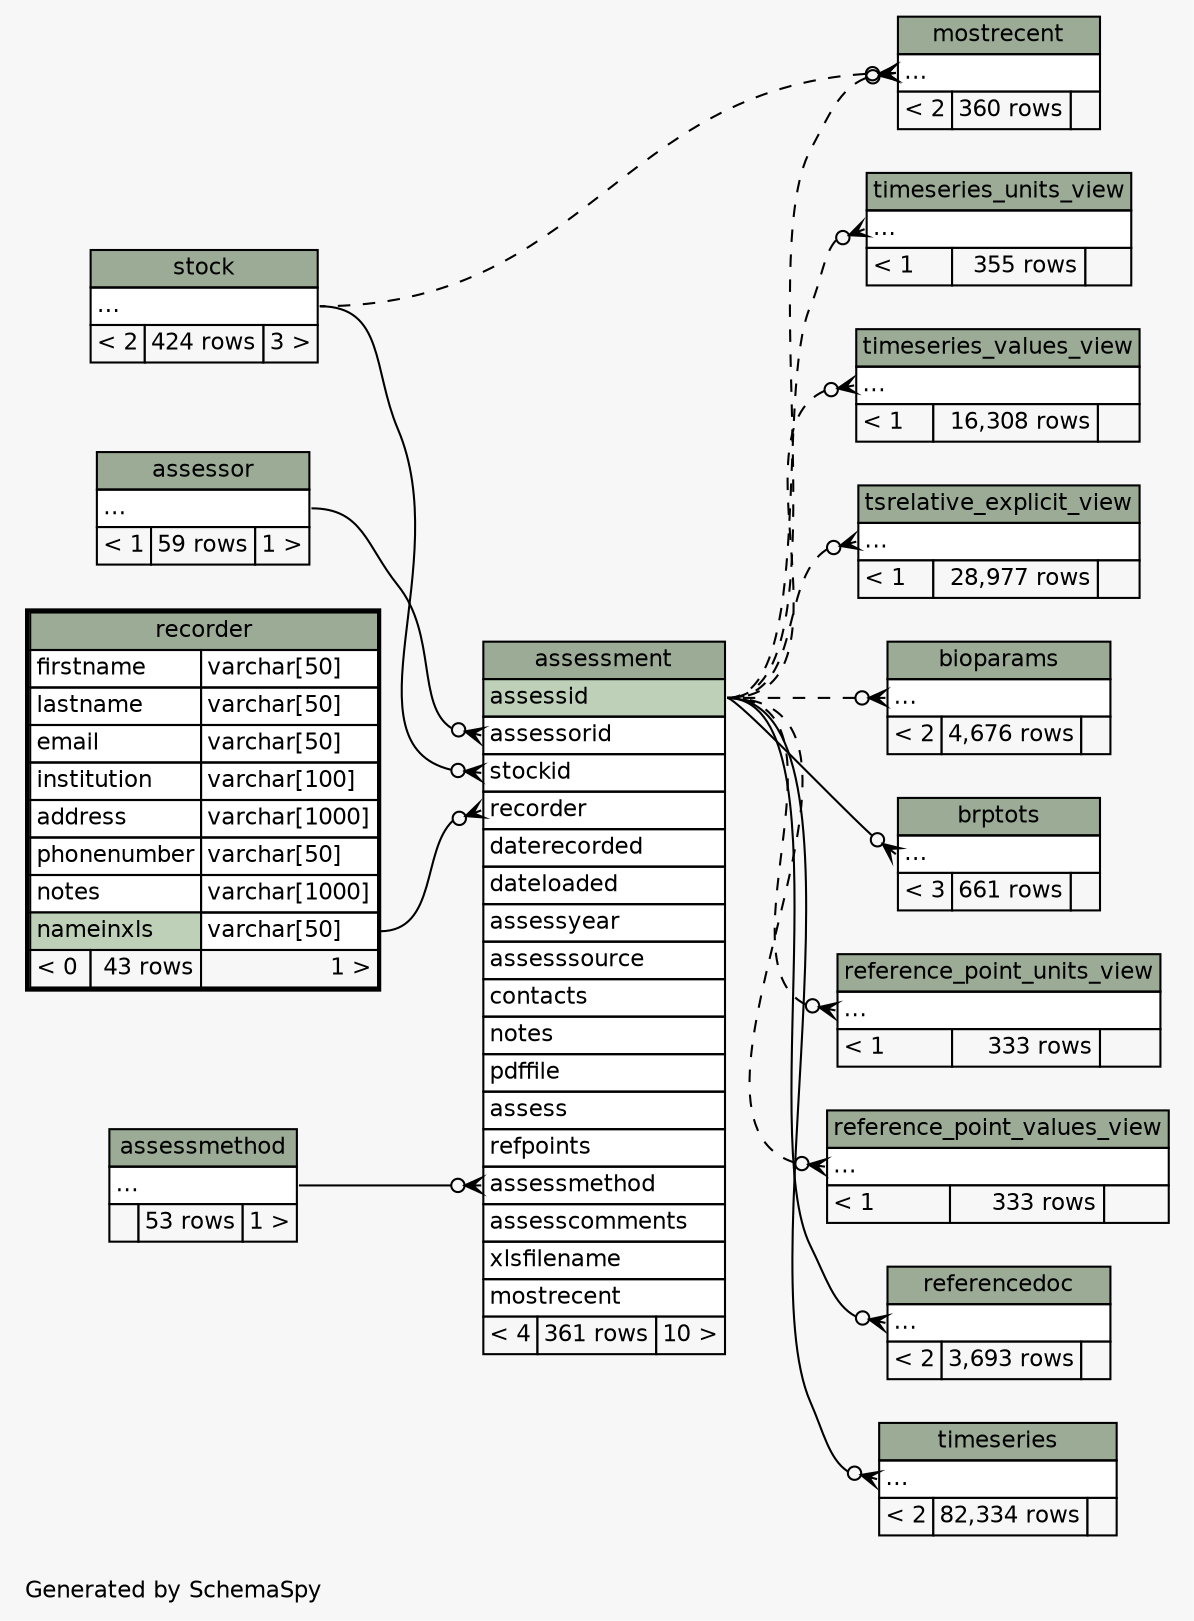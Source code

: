 // dot 2.28.0 on Mac OS X 10.6.8
// SchemaSpy rev 590
digraph "impliedTwoDegreesRelationshipsDiagram" {
  graph [
    rankdir="RL"
    bgcolor="#f7f7f7"
    label="\nGenerated by SchemaSpy"
    labeljust="l"
    nodesep="0.18"
    ranksep="0.46"
    fontname="Helvetica"
    fontsize="11"
  ];
  node [
    fontname="Helvetica"
    fontsize="11"
    shape="plaintext"
  ];
  edge [
    arrowsize="0.8"
  ];
  "assessment":"assessmethod":w -> "assessmethod":"elipses":e [arrowhead=none dir=back arrowtail=crowodot];
  "assessment":"assessorid":w -> "assessor":"elipses":e [arrowhead=none dir=back arrowtail=crowodot];
  "assessment":"recorder":w -> "recorder":"nameinxls.type":e [arrowhead=none dir=back arrowtail=crowodot];
  "assessment":"stockid":w -> "stock":"elipses":e [arrowhead=none dir=back arrowtail=crowodot];
  "bioparams":"elipses":w -> "assessment":"assessid":e [arrowhead=none dir=back arrowtail=crowodot style=dashed];
  "brptots":"elipses":w -> "assessment":"assessid":e [arrowhead=none dir=back arrowtail=crowodot];
  "mostrecent":"elipses":w -> "assessment":"assessid":e [arrowhead=none dir=back arrowtail=crowodot style=dashed];
  "mostrecent":"elipses":w -> "stock":"elipses":e [arrowhead=none dir=back arrowtail=crowodot style=dashed];
  "reference_point_units_view":"elipses":w -> "assessment":"assessid":e [arrowhead=none dir=back arrowtail=crowodot style=dashed];
  "reference_point_values_view":"elipses":w -> "assessment":"assessid":e [arrowhead=none dir=back arrowtail=crowodot style=dashed];
  "referencedoc":"elipses":w -> "assessment":"assessid":e [arrowhead=none dir=back arrowtail=crowodot];
  "timeseries":"elipses":w -> "assessment":"assessid":e [arrowhead=none dir=back arrowtail=crowodot];
  "timeseries_units_view":"elipses":w -> "assessment":"assessid":e [arrowhead=none dir=back arrowtail=crowodot style=dashed];
  "timeseries_values_view":"elipses":w -> "assessment":"assessid":e [arrowhead=none dir=back arrowtail=crowodot style=dashed];
  "tsrelative_explicit_view":"elipses":w -> "assessment":"assessid":e [arrowhead=none dir=back arrowtail=crowodot style=dashed];
  "assessment" [
    label=<
    <TABLE BORDER="0" CELLBORDER="1" CELLSPACING="0" BGCOLOR="#ffffff">
      <TR><TD COLSPAN="3" BGCOLOR="#9bab96" ALIGN="CENTER">assessment</TD></TR>
      <TR><TD PORT="assessid" COLSPAN="3" BGCOLOR="#bed1b8" ALIGN="LEFT">assessid</TD></TR>
      <TR><TD PORT="assessorid" COLSPAN="3" ALIGN="LEFT">assessorid</TD></TR>
      <TR><TD PORT="stockid" COLSPAN="3" ALIGN="LEFT">stockid</TD></TR>
      <TR><TD PORT="recorder" COLSPAN="3" ALIGN="LEFT">recorder</TD></TR>
      <TR><TD PORT="daterecorded" COLSPAN="3" ALIGN="LEFT">daterecorded</TD></TR>
      <TR><TD PORT="dateloaded" COLSPAN="3" ALIGN="LEFT">dateloaded</TD></TR>
      <TR><TD PORT="assessyear" COLSPAN="3" ALIGN="LEFT">assessyear</TD></TR>
      <TR><TD PORT="assesssource" COLSPAN="3" ALIGN="LEFT">assesssource</TD></TR>
      <TR><TD PORT="contacts" COLSPAN="3" ALIGN="LEFT">contacts</TD></TR>
      <TR><TD PORT="notes" COLSPAN="3" ALIGN="LEFT">notes</TD></TR>
      <TR><TD PORT="pdffile" COLSPAN="3" ALIGN="LEFT">pdffile</TD></TR>
      <TR><TD PORT="assess" COLSPAN="3" ALIGN="LEFT">assess</TD></TR>
      <TR><TD PORT="refpoints" COLSPAN="3" ALIGN="LEFT">refpoints</TD></TR>
      <TR><TD PORT="assessmethod" COLSPAN="3" ALIGN="LEFT">assessmethod</TD></TR>
      <TR><TD PORT="assesscomments" COLSPAN="3" ALIGN="LEFT">assesscomments</TD></TR>
      <TR><TD PORT="xlsfilename" COLSPAN="3" ALIGN="LEFT">xlsfilename</TD></TR>
      <TR><TD PORT="mostrecent" COLSPAN="3" ALIGN="LEFT">mostrecent</TD></TR>
      <TR><TD ALIGN="LEFT" BGCOLOR="#f7f7f7">&lt; 4</TD><TD ALIGN="RIGHT" BGCOLOR="#f7f7f7">361 rows</TD><TD ALIGN="RIGHT" BGCOLOR="#f7f7f7">10 &gt;</TD></TR>
    </TABLE>>
    URL="assessment.html"
    tooltip="assessment"
  ];
  "assessmethod" [
    label=<
    <TABLE BORDER="0" CELLBORDER="1" CELLSPACING="0" BGCOLOR="#ffffff">
      <TR><TD COLSPAN="3" BGCOLOR="#9bab96" ALIGN="CENTER">assessmethod</TD></TR>
      <TR><TD PORT="elipses" COLSPAN="3" ALIGN="LEFT">...</TD></TR>
      <TR><TD ALIGN="LEFT" BGCOLOR="#f7f7f7">  </TD><TD ALIGN="RIGHT" BGCOLOR="#f7f7f7">53 rows</TD><TD ALIGN="RIGHT" BGCOLOR="#f7f7f7">1 &gt;</TD></TR>
    </TABLE>>
    URL="assessmethod.html"
    tooltip="assessmethod"
  ];
  "assessor" [
    label=<
    <TABLE BORDER="0" CELLBORDER="1" CELLSPACING="0" BGCOLOR="#ffffff">
      <TR><TD COLSPAN="3" BGCOLOR="#9bab96" ALIGN="CENTER">assessor</TD></TR>
      <TR><TD PORT="elipses" COLSPAN="3" ALIGN="LEFT">...</TD></TR>
      <TR><TD ALIGN="LEFT" BGCOLOR="#f7f7f7">&lt; 1</TD><TD ALIGN="RIGHT" BGCOLOR="#f7f7f7">59 rows</TD><TD ALIGN="RIGHT" BGCOLOR="#f7f7f7">1 &gt;</TD></TR>
    </TABLE>>
    URL="assessor.html"
    tooltip="assessor"
  ];
  "bioparams" [
    label=<
    <TABLE BORDER="0" CELLBORDER="1" CELLSPACING="0" BGCOLOR="#ffffff">
      <TR><TD COLSPAN="3" BGCOLOR="#9bab96" ALIGN="CENTER">bioparams</TD></TR>
      <TR><TD PORT="elipses" COLSPAN="3" ALIGN="LEFT">...</TD></TR>
      <TR><TD ALIGN="LEFT" BGCOLOR="#f7f7f7">&lt; 2</TD><TD ALIGN="RIGHT" BGCOLOR="#f7f7f7">4,676 rows</TD><TD ALIGN="RIGHT" BGCOLOR="#f7f7f7">  </TD></TR>
    </TABLE>>
    URL="bioparams.html"
    tooltip="bioparams"
  ];
  "brptots" [
    label=<
    <TABLE BORDER="0" CELLBORDER="1" CELLSPACING="0" BGCOLOR="#ffffff">
      <TR><TD COLSPAN="3" BGCOLOR="#9bab96" ALIGN="CENTER">brptots</TD></TR>
      <TR><TD PORT="elipses" COLSPAN="3" ALIGN="LEFT">...</TD></TR>
      <TR><TD ALIGN="LEFT" BGCOLOR="#f7f7f7">&lt; 3</TD><TD ALIGN="RIGHT" BGCOLOR="#f7f7f7">661 rows</TD><TD ALIGN="RIGHT" BGCOLOR="#f7f7f7">  </TD></TR>
    </TABLE>>
    URL="brptots.html"
    tooltip="brptots"
  ];
  "mostrecent" [
    label=<
    <TABLE BORDER="0" CELLBORDER="1" CELLSPACING="0" BGCOLOR="#ffffff">
      <TR><TD COLSPAN="3" BGCOLOR="#9bab96" ALIGN="CENTER">mostrecent</TD></TR>
      <TR><TD PORT="elipses" COLSPAN="3" ALIGN="LEFT">...</TD></TR>
      <TR><TD ALIGN="LEFT" BGCOLOR="#f7f7f7">&lt; 2</TD><TD ALIGN="RIGHT" BGCOLOR="#f7f7f7">360 rows</TD><TD ALIGN="RIGHT" BGCOLOR="#f7f7f7">  </TD></TR>
    </TABLE>>
    URL="mostrecent.html"
    tooltip="mostrecent"
  ];
  "recorder" [
    label=<
    <TABLE BORDER="2" CELLBORDER="1" CELLSPACING="0" BGCOLOR="#ffffff">
      <TR><TD COLSPAN="3" BGCOLOR="#9bab96" ALIGN="CENTER">recorder</TD></TR>
      <TR><TD PORT="firstname" COLSPAN="2" ALIGN="LEFT">firstname</TD><TD PORT="firstname.type" ALIGN="LEFT">varchar[50]</TD></TR>
      <TR><TD PORT="lastname" COLSPAN="2" ALIGN="LEFT">lastname</TD><TD PORT="lastname.type" ALIGN="LEFT">varchar[50]</TD></TR>
      <TR><TD PORT="email" COLSPAN="2" ALIGN="LEFT">email</TD><TD PORT="email.type" ALIGN="LEFT">varchar[50]</TD></TR>
      <TR><TD PORT="institution" COLSPAN="2" ALIGN="LEFT">institution</TD><TD PORT="institution.type" ALIGN="LEFT">varchar[100]</TD></TR>
      <TR><TD PORT="address" COLSPAN="2" ALIGN="LEFT">address</TD><TD PORT="address.type" ALIGN="LEFT">varchar[1000]</TD></TR>
      <TR><TD PORT="phonenumber" COLSPAN="2" ALIGN="LEFT">phonenumber</TD><TD PORT="phonenumber.type" ALIGN="LEFT">varchar[50]</TD></TR>
      <TR><TD PORT="notes" COLSPAN="2" ALIGN="LEFT">notes</TD><TD PORT="notes.type" ALIGN="LEFT">varchar[1000]</TD></TR>
      <TR><TD PORT="nameinxls" COLSPAN="2" BGCOLOR="#bed1b8" ALIGN="LEFT">nameinxls</TD><TD PORT="nameinxls.type" ALIGN="LEFT">varchar[50]</TD></TR>
      <TR><TD ALIGN="LEFT" BGCOLOR="#f7f7f7">&lt; 0</TD><TD ALIGN="RIGHT" BGCOLOR="#f7f7f7">43 rows</TD><TD ALIGN="RIGHT" BGCOLOR="#f7f7f7">1 &gt;</TD></TR>
    </TABLE>>
    URL="recorder.html"
    tooltip="recorder"
  ];
  "reference_point_units_view" [
    label=<
    <TABLE BORDER="0" CELLBORDER="1" CELLSPACING="0" BGCOLOR="#ffffff">
      <TR><TD COLSPAN="3" BGCOLOR="#9bab96" ALIGN="CENTER">reference_point_units_view</TD></TR>
      <TR><TD PORT="elipses" COLSPAN="3" ALIGN="LEFT">...</TD></TR>
      <TR><TD ALIGN="LEFT" BGCOLOR="#f7f7f7">&lt; 1</TD><TD ALIGN="RIGHT" BGCOLOR="#f7f7f7">333 rows</TD><TD ALIGN="RIGHT" BGCOLOR="#f7f7f7">  </TD></TR>
    </TABLE>>
    URL="reference_point_units_view.html"
    tooltip="reference_point_units_view"
  ];
  "reference_point_values_view" [
    label=<
    <TABLE BORDER="0" CELLBORDER="1" CELLSPACING="0" BGCOLOR="#ffffff">
      <TR><TD COLSPAN="3" BGCOLOR="#9bab96" ALIGN="CENTER">reference_point_values_view</TD></TR>
      <TR><TD PORT="elipses" COLSPAN="3" ALIGN="LEFT">...</TD></TR>
      <TR><TD ALIGN="LEFT" BGCOLOR="#f7f7f7">&lt; 1</TD><TD ALIGN="RIGHT" BGCOLOR="#f7f7f7">333 rows</TD><TD ALIGN="RIGHT" BGCOLOR="#f7f7f7">  </TD></TR>
    </TABLE>>
    URL="reference_point_values_view.html"
    tooltip="reference_point_values_view"
  ];
  "referencedoc" [
    label=<
    <TABLE BORDER="0" CELLBORDER="1" CELLSPACING="0" BGCOLOR="#ffffff">
      <TR><TD COLSPAN="3" BGCOLOR="#9bab96" ALIGN="CENTER">referencedoc</TD></TR>
      <TR><TD PORT="elipses" COLSPAN="3" ALIGN="LEFT">...</TD></TR>
      <TR><TD ALIGN="LEFT" BGCOLOR="#f7f7f7">&lt; 2</TD><TD ALIGN="RIGHT" BGCOLOR="#f7f7f7">3,693 rows</TD><TD ALIGN="RIGHT" BGCOLOR="#f7f7f7">  </TD></TR>
    </TABLE>>
    URL="referencedoc.html"
    tooltip="referencedoc"
  ];
  "stock" [
    label=<
    <TABLE BORDER="0" CELLBORDER="1" CELLSPACING="0" BGCOLOR="#ffffff">
      <TR><TD COLSPAN="3" BGCOLOR="#9bab96" ALIGN="CENTER">stock</TD></TR>
      <TR><TD PORT="elipses" COLSPAN="3" ALIGN="LEFT">...</TD></TR>
      <TR><TD ALIGN="LEFT" BGCOLOR="#f7f7f7">&lt; 2</TD><TD ALIGN="RIGHT" BGCOLOR="#f7f7f7">424 rows</TD><TD ALIGN="RIGHT" BGCOLOR="#f7f7f7">3 &gt;</TD></TR>
    </TABLE>>
    URL="stock.html"
    tooltip="stock"
  ];
  "timeseries" [
    label=<
    <TABLE BORDER="0" CELLBORDER="1" CELLSPACING="0" BGCOLOR="#ffffff">
      <TR><TD COLSPAN="3" BGCOLOR="#9bab96" ALIGN="CENTER">timeseries</TD></TR>
      <TR><TD PORT="elipses" COLSPAN="3" ALIGN="LEFT">...</TD></TR>
      <TR><TD ALIGN="LEFT" BGCOLOR="#f7f7f7">&lt; 2</TD><TD ALIGN="RIGHT" BGCOLOR="#f7f7f7">82,334 rows</TD><TD ALIGN="RIGHT" BGCOLOR="#f7f7f7">  </TD></TR>
    </TABLE>>
    URL="timeseries.html"
    tooltip="timeseries"
  ];
  "timeseries_units_view" [
    label=<
    <TABLE BORDER="0" CELLBORDER="1" CELLSPACING="0" BGCOLOR="#ffffff">
      <TR><TD COLSPAN="3" BGCOLOR="#9bab96" ALIGN="CENTER">timeseries_units_view</TD></TR>
      <TR><TD PORT="elipses" COLSPAN="3" ALIGN="LEFT">...</TD></TR>
      <TR><TD ALIGN="LEFT" BGCOLOR="#f7f7f7">&lt; 1</TD><TD ALIGN="RIGHT" BGCOLOR="#f7f7f7">355 rows</TD><TD ALIGN="RIGHT" BGCOLOR="#f7f7f7">  </TD></TR>
    </TABLE>>
    URL="timeseries_units_view.html"
    tooltip="timeseries_units_view"
  ];
  "timeseries_values_view" [
    label=<
    <TABLE BORDER="0" CELLBORDER="1" CELLSPACING="0" BGCOLOR="#ffffff">
      <TR><TD COLSPAN="3" BGCOLOR="#9bab96" ALIGN="CENTER">timeseries_values_view</TD></TR>
      <TR><TD PORT="elipses" COLSPAN="3" ALIGN="LEFT">...</TD></TR>
      <TR><TD ALIGN="LEFT" BGCOLOR="#f7f7f7">&lt; 1</TD><TD ALIGN="RIGHT" BGCOLOR="#f7f7f7">16,308 rows</TD><TD ALIGN="RIGHT" BGCOLOR="#f7f7f7">  </TD></TR>
    </TABLE>>
    URL="timeseries_values_view.html"
    tooltip="timeseries_values_view"
  ];
  "tsrelative_explicit_view" [
    label=<
    <TABLE BORDER="0" CELLBORDER="1" CELLSPACING="0" BGCOLOR="#ffffff">
      <TR><TD COLSPAN="3" BGCOLOR="#9bab96" ALIGN="CENTER">tsrelative_explicit_view</TD></TR>
      <TR><TD PORT="elipses" COLSPAN="3" ALIGN="LEFT">...</TD></TR>
      <TR><TD ALIGN="LEFT" BGCOLOR="#f7f7f7">&lt; 1</TD><TD ALIGN="RIGHT" BGCOLOR="#f7f7f7">28,977 rows</TD><TD ALIGN="RIGHT" BGCOLOR="#f7f7f7">  </TD></TR>
    </TABLE>>
    URL="tsrelative_explicit_view.html"
    tooltip="tsrelative_explicit_view"
  ];
}
